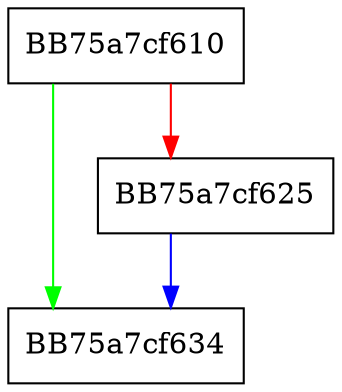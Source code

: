 digraph match_within_word {
  node [shape="box"];
  graph [splines=ortho];
  BB75a7cf610 -> BB75a7cf634 [color="green"];
  BB75a7cf610 -> BB75a7cf625 [color="red"];
  BB75a7cf625 -> BB75a7cf634 [color="blue"];
}
